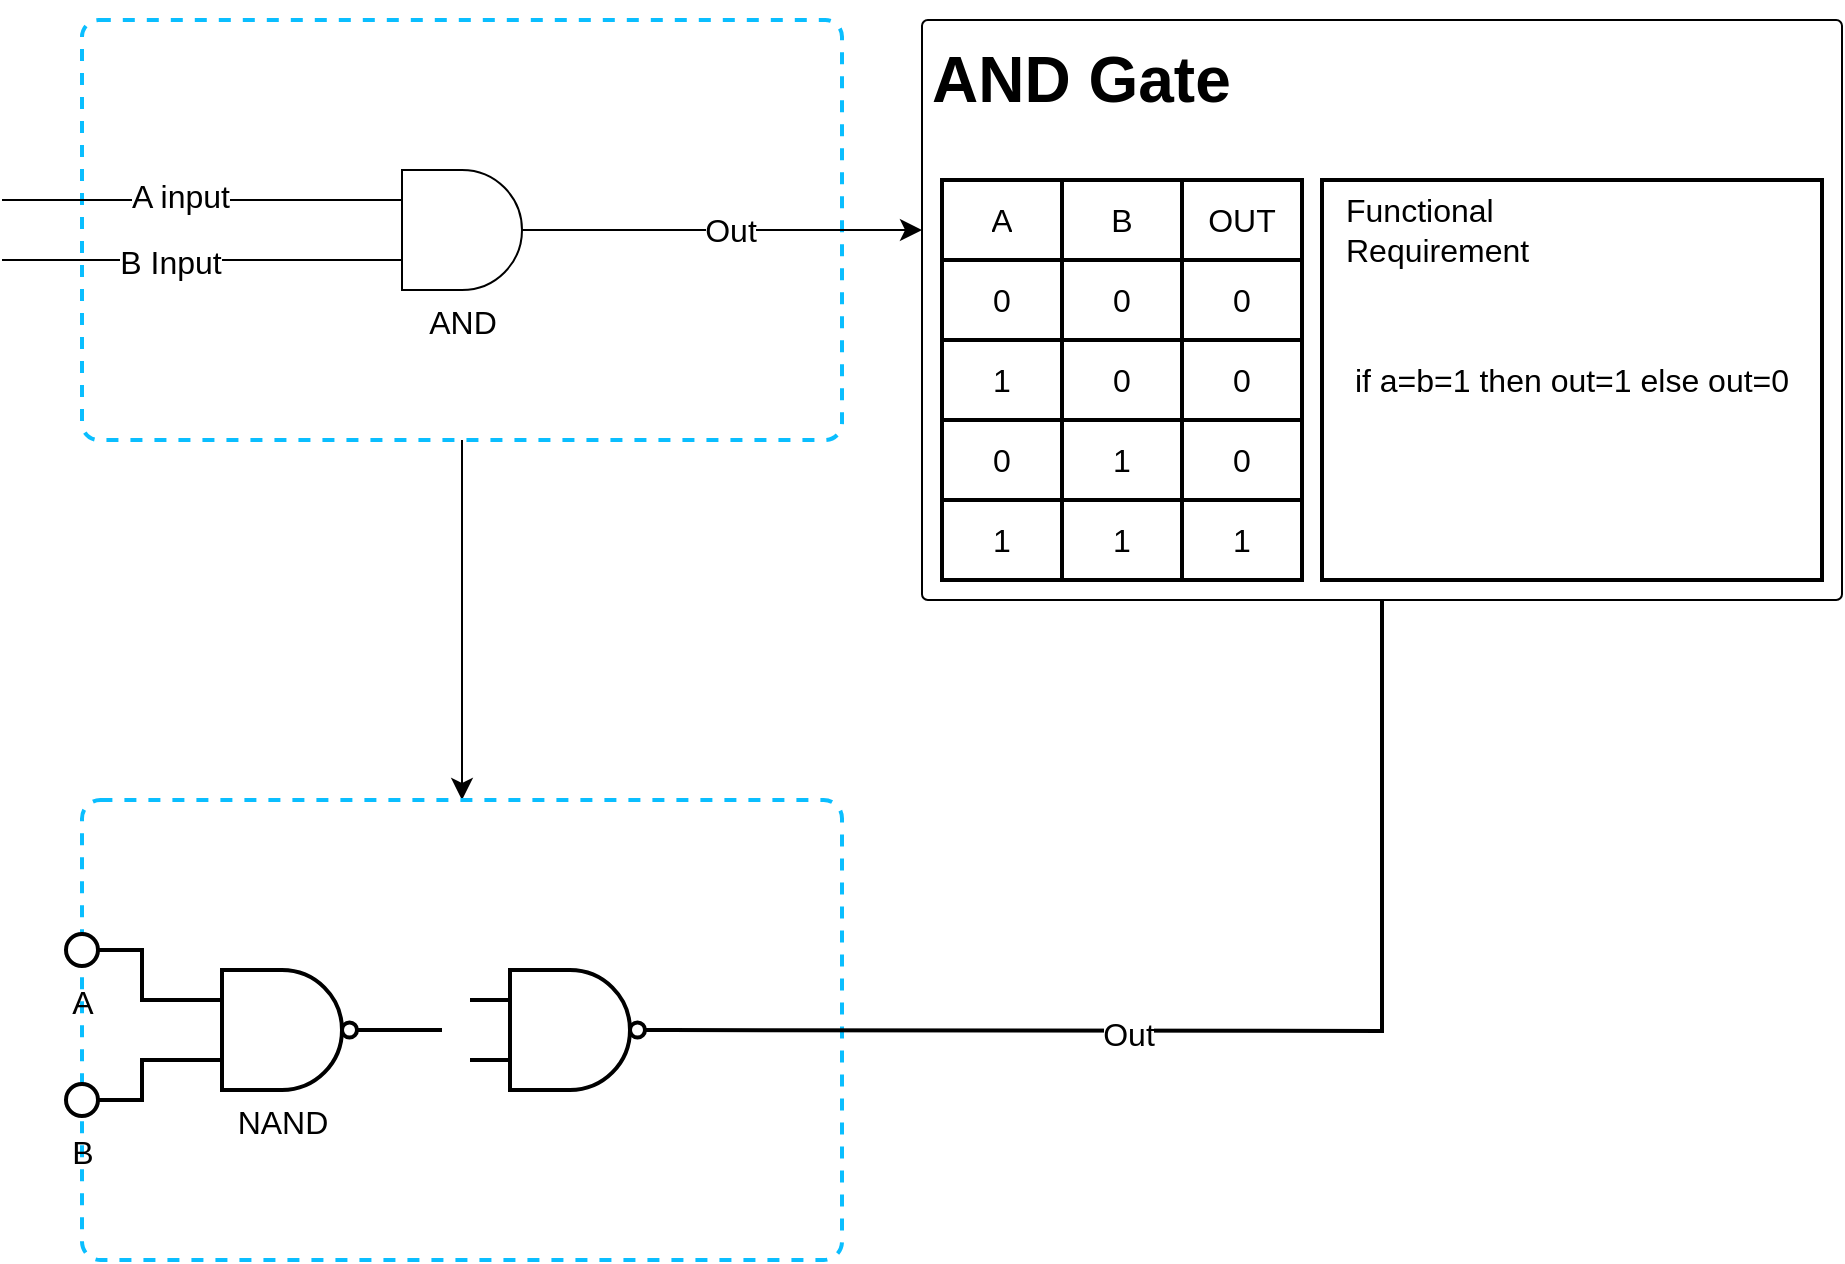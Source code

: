 <mxfile version="20.8.23" type="github">
  <diagram name="And-Gate" id="u10YveOSF3FBLlsxwQq4">
    <mxGraphModel dx="1147" dy="653" grid="1" gridSize="10" guides="1" tooltips="1" connect="1" arrows="1" fold="1" page="1" pageScale="1" pageWidth="827" pageHeight="1169" math="0" shadow="0">
      <root>
        <mxCell id="0" />
        <mxCell id="1" parent="0" />
        <mxCell id="NyGEZXsJiVMz1paDzBxX-51" value="" style="edgeStyle=none;curved=1;rounded=0;orthogonalLoop=1;jettySize=auto;html=1;fontSize=12;startSize=8;endSize=8;" edge="1" parent="1" source="NyGEZXsJiVMz1paDzBxX-1" target="NyGEZXsJiVMz1paDzBxX-50">
          <mxGeometry relative="1" as="geometry" />
        </mxCell>
        <mxCell id="NyGEZXsJiVMz1paDzBxX-1" value="" style="rounded=1;whiteSpace=wrap;html=1;fontSize=16;arcSize=4;dashed=1;strokeColor=#0ABEFF;strokeWidth=2;" vertex="1" parent="1">
          <mxGeometry x="120" y="80" width="380" height="210" as="geometry" />
        </mxCell>
        <mxCell id="NyGEZXsJiVMz1paDzBxX-2" value="AND" style="verticalLabelPosition=bottom;shadow=0;dashed=0;align=center;html=1;verticalAlign=top;shape=mxgraph.electrical.logic_gates.logic_gate;operation=and;fontSize=16;" vertex="1" parent="1">
          <mxGeometry x="260" y="155" width="100" height="60" as="geometry" />
        </mxCell>
        <mxCell id="NyGEZXsJiVMz1paDzBxX-3" value="" style="endArrow=none;html=1;rounded=0;fontSize=12;startSize=8;endSize=8;curved=1;entryX=0;entryY=0.25;entryDx=0;entryDy=0;entryPerimeter=0;" edge="1" parent="1" target="NyGEZXsJiVMz1paDzBxX-2">
          <mxGeometry width="50" height="50" relative="1" as="geometry">
            <mxPoint x="80" y="170" as="sourcePoint" />
            <mxPoint x="380" y="200" as="targetPoint" />
          </mxGeometry>
        </mxCell>
        <mxCell id="NyGEZXsJiVMz1paDzBxX-7" value="A input" style="edgeLabel;html=1;align=center;verticalAlign=middle;resizable=0;points=[];fontSize=16;" vertex="1" connectable="0" parent="NyGEZXsJiVMz1paDzBxX-3">
          <mxGeometry x="-0.009" y="2" relative="1" as="geometry">
            <mxPoint as="offset" />
          </mxGeometry>
        </mxCell>
        <mxCell id="NyGEZXsJiVMz1paDzBxX-4" value="" style="endArrow=none;html=1;rounded=0;fontSize=12;startSize=8;endSize=8;curved=1;entryX=0;entryY=0.25;entryDx=0;entryDy=0;entryPerimeter=0;" edge="1" parent="1">
          <mxGeometry width="50" height="50" relative="1" as="geometry">
            <mxPoint x="80" y="200" as="sourcePoint" />
            <mxPoint x="260" y="200" as="targetPoint" />
          </mxGeometry>
        </mxCell>
        <mxCell id="NyGEZXsJiVMz1paDzBxX-6" value="B Input" style="edgeLabel;html=1;align=center;verticalAlign=middle;resizable=0;points=[];fontSize=16;" vertex="1" connectable="0" parent="NyGEZXsJiVMz1paDzBxX-4">
          <mxGeometry x="-0.066" y="-1" relative="1" as="geometry">
            <mxPoint as="offset" />
          </mxGeometry>
        </mxCell>
        <mxCell id="NyGEZXsJiVMz1paDzBxX-8" value="" style="endArrow=classic;html=1;rounded=0;fontSize=12;startSize=8;endSize=8;curved=1;exitX=1;exitY=0.5;exitDx=0;exitDy=0;exitPerimeter=0;" edge="1" parent="1" source="NyGEZXsJiVMz1paDzBxX-2">
          <mxGeometry width="50" height="50" relative="1" as="geometry">
            <mxPoint x="330" y="250" as="sourcePoint" />
            <mxPoint x="540" y="185" as="targetPoint" />
          </mxGeometry>
        </mxCell>
        <mxCell id="NyGEZXsJiVMz1paDzBxX-9" value="Out" style="edgeLabel;html=1;align=center;verticalAlign=middle;resizable=0;points=[];fontSize=16;" vertex="1" connectable="0" parent="NyGEZXsJiVMz1paDzBxX-8">
          <mxGeometry x="-0.073" relative="1" as="geometry">
            <mxPoint as="offset" />
          </mxGeometry>
        </mxCell>
        <mxCell id="NyGEZXsJiVMz1paDzBxX-10" value="&lt;h1&gt;AND Gate&lt;/h1&gt;&lt;p&gt;&lt;br&gt;&lt;/p&gt;" style="text;html=1;strokeColor=default;fillColor=none;spacing=5;spacingTop=-20;whiteSpace=wrap;overflow=hidden;rounded=1;fontSize=16;arcSize=1;" vertex="1" parent="1">
          <mxGeometry x="540" y="80" width="460" height="290" as="geometry" />
        </mxCell>
        <mxCell id="NyGEZXsJiVMz1paDzBxX-24" value="" style="shape=table;startSize=0;container=1;collapsible=0;childLayout=tableLayout;fontSize=16;rounded=1;strokeColor=default;strokeWidth=2;" vertex="1" parent="1">
          <mxGeometry x="550" y="160" width="180" height="200" as="geometry" />
        </mxCell>
        <mxCell id="NyGEZXsJiVMz1paDzBxX-25" value="" style="shape=tableRow;horizontal=0;startSize=0;swimlaneHead=0;swimlaneBody=0;strokeColor=inherit;top=0;left=0;bottom=0;right=0;collapsible=0;dropTarget=0;fillColor=none;points=[[0,0.5],[1,0.5]];portConstraint=eastwest;fontSize=16;rounded=1;strokeWidth=2;" vertex="1" parent="NyGEZXsJiVMz1paDzBxX-24">
          <mxGeometry width="180" height="40" as="geometry" />
        </mxCell>
        <mxCell id="NyGEZXsJiVMz1paDzBxX-26" value="A" style="shape=partialRectangle;html=1;whiteSpace=wrap;connectable=0;strokeColor=inherit;overflow=hidden;fillColor=none;top=0;left=0;bottom=0;right=0;pointerEvents=1;fontSize=16;rounded=1;strokeWidth=2;" vertex="1" parent="NyGEZXsJiVMz1paDzBxX-25">
          <mxGeometry width="60" height="40" as="geometry">
            <mxRectangle width="60" height="40" as="alternateBounds" />
          </mxGeometry>
        </mxCell>
        <mxCell id="NyGEZXsJiVMz1paDzBxX-27" value="B" style="shape=partialRectangle;html=1;whiteSpace=wrap;connectable=0;strokeColor=inherit;overflow=hidden;fillColor=none;top=0;left=0;bottom=0;right=0;pointerEvents=1;fontSize=16;rounded=1;strokeWidth=2;" vertex="1" parent="NyGEZXsJiVMz1paDzBxX-25">
          <mxGeometry x="60" width="60" height="40" as="geometry">
            <mxRectangle width="60" height="40" as="alternateBounds" />
          </mxGeometry>
        </mxCell>
        <mxCell id="NyGEZXsJiVMz1paDzBxX-28" value="OUT" style="shape=partialRectangle;html=1;whiteSpace=wrap;connectable=0;strokeColor=inherit;overflow=hidden;fillColor=none;top=0;left=0;bottom=0;right=0;pointerEvents=1;fontSize=16;rounded=1;strokeWidth=2;" vertex="1" parent="NyGEZXsJiVMz1paDzBxX-25">
          <mxGeometry x="120" width="60" height="40" as="geometry">
            <mxRectangle width="60" height="40" as="alternateBounds" />
          </mxGeometry>
        </mxCell>
        <mxCell id="NyGEZXsJiVMz1paDzBxX-29" value="" style="shape=tableRow;horizontal=0;startSize=0;swimlaneHead=0;swimlaneBody=0;strokeColor=inherit;top=0;left=0;bottom=0;right=0;collapsible=0;dropTarget=0;fillColor=none;points=[[0,0.5],[1,0.5]];portConstraint=eastwest;fontSize=16;rounded=1;strokeWidth=2;" vertex="1" parent="NyGEZXsJiVMz1paDzBxX-24">
          <mxGeometry y="40" width="180" height="40" as="geometry" />
        </mxCell>
        <mxCell id="NyGEZXsJiVMz1paDzBxX-30" value="0" style="shape=partialRectangle;html=1;whiteSpace=wrap;connectable=0;strokeColor=inherit;overflow=hidden;fillColor=none;top=0;left=0;bottom=0;right=0;pointerEvents=1;fontSize=16;rounded=1;strokeWidth=2;" vertex="1" parent="NyGEZXsJiVMz1paDzBxX-29">
          <mxGeometry width="60" height="40" as="geometry">
            <mxRectangle width="60" height="40" as="alternateBounds" />
          </mxGeometry>
        </mxCell>
        <mxCell id="NyGEZXsJiVMz1paDzBxX-31" value="0" style="shape=partialRectangle;html=1;whiteSpace=wrap;connectable=0;strokeColor=inherit;overflow=hidden;fillColor=none;top=0;left=0;bottom=0;right=0;pointerEvents=1;fontSize=16;rounded=1;strokeWidth=2;" vertex="1" parent="NyGEZXsJiVMz1paDzBxX-29">
          <mxGeometry x="60" width="60" height="40" as="geometry">
            <mxRectangle width="60" height="40" as="alternateBounds" />
          </mxGeometry>
        </mxCell>
        <mxCell id="NyGEZXsJiVMz1paDzBxX-32" value="0" style="shape=partialRectangle;html=1;whiteSpace=wrap;connectable=0;strokeColor=inherit;overflow=hidden;fillColor=none;top=0;left=0;bottom=0;right=0;pointerEvents=1;fontSize=16;rounded=1;strokeWidth=2;" vertex="1" parent="NyGEZXsJiVMz1paDzBxX-29">
          <mxGeometry x="120" width="60" height="40" as="geometry">
            <mxRectangle width="60" height="40" as="alternateBounds" />
          </mxGeometry>
        </mxCell>
        <mxCell id="NyGEZXsJiVMz1paDzBxX-33" value="" style="shape=tableRow;horizontal=0;startSize=0;swimlaneHead=0;swimlaneBody=0;strokeColor=inherit;top=0;left=0;bottom=0;right=0;collapsible=0;dropTarget=0;fillColor=none;points=[[0,0.5],[1,0.5]];portConstraint=eastwest;fontSize=16;rounded=1;strokeWidth=2;" vertex="1" parent="NyGEZXsJiVMz1paDzBxX-24">
          <mxGeometry y="80" width="180" height="40" as="geometry" />
        </mxCell>
        <mxCell id="NyGEZXsJiVMz1paDzBxX-34" value="1" style="shape=partialRectangle;html=1;whiteSpace=wrap;connectable=0;strokeColor=inherit;overflow=hidden;fillColor=none;top=0;left=0;bottom=0;right=0;pointerEvents=1;fontSize=16;rounded=1;strokeWidth=2;" vertex="1" parent="NyGEZXsJiVMz1paDzBxX-33">
          <mxGeometry width="60" height="40" as="geometry">
            <mxRectangle width="60" height="40" as="alternateBounds" />
          </mxGeometry>
        </mxCell>
        <mxCell id="NyGEZXsJiVMz1paDzBxX-35" value="0" style="shape=partialRectangle;html=1;whiteSpace=wrap;connectable=0;strokeColor=inherit;overflow=hidden;fillColor=none;top=0;left=0;bottom=0;right=0;pointerEvents=1;fontSize=16;rounded=1;strokeWidth=2;" vertex="1" parent="NyGEZXsJiVMz1paDzBxX-33">
          <mxGeometry x="60" width="60" height="40" as="geometry">
            <mxRectangle width="60" height="40" as="alternateBounds" />
          </mxGeometry>
        </mxCell>
        <mxCell id="NyGEZXsJiVMz1paDzBxX-36" value="0" style="shape=partialRectangle;html=1;whiteSpace=wrap;connectable=0;strokeColor=inherit;overflow=hidden;fillColor=none;top=0;left=0;bottom=0;right=0;pointerEvents=1;fontSize=16;rounded=1;strokeWidth=2;" vertex="1" parent="NyGEZXsJiVMz1paDzBxX-33">
          <mxGeometry x="120" width="60" height="40" as="geometry">
            <mxRectangle width="60" height="40" as="alternateBounds" />
          </mxGeometry>
        </mxCell>
        <mxCell id="NyGEZXsJiVMz1paDzBxX-37" style="shape=tableRow;horizontal=0;startSize=0;swimlaneHead=0;swimlaneBody=0;strokeColor=inherit;top=0;left=0;bottom=0;right=0;collapsible=0;dropTarget=0;fillColor=none;points=[[0,0.5],[1,0.5]];portConstraint=eastwest;fontSize=16;rounded=1;strokeWidth=2;" vertex="1" parent="NyGEZXsJiVMz1paDzBxX-24">
          <mxGeometry y="120" width="180" height="40" as="geometry" />
        </mxCell>
        <mxCell id="NyGEZXsJiVMz1paDzBxX-38" value="0" style="shape=partialRectangle;html=1;whiteSpace=wrap;connectable=0;strokeColor=inherit;overflow=hidden;fillColor=none;top=0;left=0;bottom=0;right=0;pointerEvents=1;fontSize=16;rounded=1;strokeWidth=2;" vertex="1" parent="NyGEZXsJiVMz1paDzBxX-37">
          <mxGeometry width="60" height="40" as="geometry">
            <mxRectangle width="60" height="40" as="alternateBounds" />
          </mxGeometry>
        </mxCell>
        <mxCell id="NyGEZXsJiVMz1paDzBxX-39" value="1" style="shape=partialRectangle;html=1;whiteSpace=wrap;connectable=0;strokeColor=inherit;overflow=hidden;fillColor=none;top=0;left=0;bottom=0;right=0;pointerEvents=1;fontSize=16;rounded=1;strokeWidth=2;" vertex="1" parent="NyGEZXsJiVMz1paDzBxX-37">
          <mxGeometry x="60" width="60" height="40" as="geometry">
            <mxRectangle width="60" height="40" as="alternateBounds" />
          </mxGeometry>
        </mxCell>
        <mxCell id="NyGEZXsJiVMz1paDzBxX-40" value="0" style="shape=partialRectangle;html=1;whiteSpace=wrap;connectable=0;strokeColor=inherit;overflow=hidden;fillColor=none;top=0;left=0;bottom=0;right=0;pointerEvents=1;fontSize=16;rounded=1;strokeWidth=2;" vertex="1" parent="NyGEZXsJiVMz1paDzBxX-37">
          <mxGeometry x="120" width="60" height="40" as="geometry">
            <mxRectangle width="60" height="40" as="alternateBounds" />
          </mxGeometry>
        </mxCell>
        <mxCell id="NyGEZXsJiVMz1paDzBxX-41" style="shape=tableRow;horizontal=0;startSize=0;swimlaneHead=0;swimlaneBody=0;strokeColor=inherit;top=0;left=0;bottom=0;right=0;collapsible=0;dropTarget=0;fillColor=none;points=[[0,0.5],[1,0.5]];portConstraint=eastwest;fontSize=16;rounded=1;strokeWidth=2;" vertex="1" parent="NyGEZXsJiVMz1paDzBxX-24">
          <mxGeometry y="160" width="180" height="40" as="geometry" />
        </mxCell>
        <mxCell id="NyGEZXsJiVMz1paDzBxX-42" value="1" style="shape=partialRectangle;html=1;whiteSpace=wrap;connectable=0;strokeColor=inherit;overflow=hidden;fillColor=none;top=0;left=0;bottom=0;right=0;pointerEvents=1;fontSize=16;rounded=1;strokeWidth=2;" vertex="1" parent="NyGEZXsJiVMz1paDzBxX-41">
          <mxGeometry width="60" height="40" as="geometry">
            <mxRectangle width="60" height="40" as="alternateBounds" />
          </mxGeometry>
        </mxCell>
        <mxCell id="NyGEZXsJiVMz1paDzBxX-43" value="1" style="shape=partialRectangle;html=1;whiteSpace=wrap;connectable=0;strokeColor=inherit;overflow=hidden;fillColor=none;top=0;left=0;bottom=0;right=0;pointerEvents=1;fontSize=16;rounded=1;strokeWidth=2;" vertex="1" parent="NyGEZXsJiVMz1paDzBxX-41">
          <mxGeometry x="60" width="60" height="40" as="geometry">
            <mxRectangle width="60" height="40" as="alternateBounds" />
          </mxGeometry>
        </mxCell>
        <mxCell id="NyGEZXsJiVMz1paDzBxX-44" value="1" style="shape=partialRectangle;html=1;whiteSpace=wrap;connectable=0;strokeColor=inherit;overflow=hidden;fillColor=none;top=0;left=0;bottom=0;right=0;pointerEvents=1;fontSize=16;rounded=1;strokeWidth=2;" vertex="1" parent="NyGEZXsJiVMz1paDzBxX-41">
          <mxGeometry x="120" width="60" height="40" as="geometry">
            <mxRectangle width="60" height="40" as="alternateBounds" />
          </mxGeometry>
        </mxCell>
        <mxCell id="NyGEZXsJiVMz1paDzBxX-48" value="if a=b=1 then out=1 else out=0" style="rounded=0;whiteSpace=wrap;html=1;strokeColor=default;strokeWidth=2;fontSize=16;" vertex="1" parent="1">
          <mxGeometry x="740" y="160" width="250" height="200" as="geometry" />
        </mxCell>
        <mxCell id="NyGEZXsJiVMz1paDzBxX-49" value="Functional Requirement" style="text;html=1;strokeColor=none;fillColor=none;align=left;verticalAlign=middle;whiteSpace=wrap;rounded=0;fontSize=16;" vertex="1" parent="1">
          <mxGeometry x="750" y="170" width="60" height="30" as="geometry" />
        </mxCell>
        <mxCell id="NyGEZXsJiVMz1paDzBxX-50" value="" style="whiteSpace=wrap;html=1;fontSize=16;strokeColor=#0ABEFF;rounded=1;arcSize=4;dashed=1;strokeWidth=2;" vertex="1" parent="1">
          <mxGeometry x="120" y="470" width="380" height="230" as="geometry" />
        </mxCell>
        <mxCell id="NyGEZXsJiVMz1paDzBxX-52" value="" style="edgeStyle=segmentEdgeStyle;endArrow=none;html=1;curved=0;rounded=0;endSize=8;startSize=8;fontSize=12;exitX=0.9;exitY=0.5;exitDx=0;exitDy=0;exitPerimeter=0;endFill=0;entryX=0;entryY=0.25;entryDx=0;entryDy=0;entryPerimeter=0;strokeWidth=2;" edge="1" parent="1" source="NyGEZXsJiVMz1paDzBxX-53" target="NyGEZXsJiVMz1paDzBxX-59">
          <mxGeometry width="50" height="50" relative="1" as="geometry">
            <mxPoint x="80" y="549.68" as="sourcePoint" />
            <mxPoint x="80" y="500" as="targetPoint" />
            <Array as="points">
              <mxPoint x="150" y="545" />
              <mxPoint x="150" y="570" />
            </Array>
          </mxGeometry>
        </mxCell>
        <mxCell id="NyGEZXsJiVMz1paDzBxX-53" value="A" style="verticalLabelPosition=bottom;shadow=0;dashed=0;align=center;html=1;verticalAlign=top;shape=mxgraph.electrical.logic_gates.inverting_contact;rounded=1;strokeColor=default;strokeWidth=2;fontSize=16;" vertex="1" parent="1">
          <mxGeometry x="110" y="535" width="20" height="20" as="geometry" />
        </mxCell>
        <mxCell id="NyGEZXsJiVMz1paDzBxX-58" value="" style="edgeStyle=segmentEdgeStyle;endArrow=none;html=1;curved=0;rounded=0;endSize=8;startSize=8;fontSize=12;entryX=0;entryY=0.75;entryDx=0;entryDy=0;entryPerimeter=0;endFill=0;strokeWidth=2;startArrow=none;exitX=0.9;exitY=0.5;exitDx=0;exitDy=0;exitPerimeter=0;" edge="1" parent="1" source="NyGEZXsJiVMz1paDzBxX-54" target="NyGEZXsJiVMz1paDzBxX-59">
          <mxGeometry width="50" height="50" relative="1" as="geometry">
            <mxPoint x="50" y="650" as="sourcePoint" />
            <mxPoint x="100" y="600" as="targetPoint" />
            <Array as="points">
              <mxPoint x="150" y="620" />
              <mxPoint x="150" y="600" />
            </Array>
          </mxGeometry>
        </mxCell>
        <mxCell id="NyGEZXsJiVMz1paDzBxX-63" style="edgeStyle=none;curved=1;rounded=0;orthogonalLoop=1;jettySize=auto;html=1;exitX=1;exitY=0.5;exitDx=0;exitDy=0;exitPerimeter=0;strokeWidth=2;fontSize=12;endArrow=none;endFill=0;startSize=8;endSize=8;" edge="1" parent="1" source="NyGEZXsJiVMz1paDzBxX-59">
          <mxGeometry relative="1" as="geometry">
            <mxPoint x="300" y="585" as="targetPoint" />
          </mxGeometry>
        </mxCell>
        <mxCell id="NyGEZXsJiVMz1paDzBxX-59" value="NAND" style="verticalLabelPosition=bottom;shadow=0;dashed=0;align=center;html=1;verticalAlign=top;shape=mxgraph.electrical.logic_gates.logic_gate;operation=and;negating=1;negSize=0.15;rounded=1;strokeColor=default;strokeWidth=2;fontSize=16;" vertex="1" parent="1">
          <mxGeometry x="170" y="555" width="100" height="60" as="geometry" />
        </mxCell>
        <mxCell id="NyGEZXsJiVMz1paDzBxX-54" value="B" style="verticalLabelPosition=bottom;shadow=0;dashed=0;align=center;html=1;verticalAlign=top;shape=mxgraph.electrical.logic_gates.inverting_contact;rounded=1;strokeColor=default;strokeWidth=2;fontSize=16;" vertex="1" parent="1">
          <mxGeometry x="110" y="610" width="20" height="20" as="geometry" />
        </mxCell>
        <mxCell id="NyGEZXsJiVMz1paDzBxX-64" style="edgeStyle=orthogonalEdgeStyle;rounded=0;orthogonalLoop=1;jettySize=auto;html=1;exitX=1;exitY=0.5;exitDx=0;exitDy=0;exitPerimeter=0;strokeWidth=2;fontSize=12;endArrow=none;endFill=0;startSize=8;endSize=8;entryX=0.5;entryY=1;entryDx=0;entryDy=0;" edge="1" parent="1" target="NyGEZXsJiVMz1paDzBxX-10">
          <mxGeometry relative="1" as="geometry">
            <mxPoint x="530" y="585.4" as="targetPoint" />
            <mxPoint x="413.5" y="585" as="sourcePoint" />
          </mxGeometry>
        </mxCell>
        <mxCell id="NyGEZXsJiVMz1paDzBxX-65" value="Out" style="edgeLabel;html=1;align=center;verticalAlign=middle;resizable=0;points=[];fontSize=16;" vertex="1" connectable="0" parent="NyGEZXsJiVMz1paDzBxX-64">
          <mxGeometry x="-0.198" y="-1" relative="1" as="geometry">
            <mxPoint as="offset" />
          </mxGeometry>
        </mxCell>
        <mxCell id="NyGEZXsJiVMz1paDzBxX-66" value="" style="verticalLabelPosition=bottom;shadow=0;dashed=0;align=center;html=1;verticalAlign=top;shape=mxgraph.electrical.logic_gates.logic_gate;operation=and;negating=1;negSize=0.15;rounded=1;strokeColor=default;strokeWidth=2;fontSize=16;" vertex="1" parent="1">
          <mxGeometry x="314" y="555" width="100" height="60" as="geometry" />
        </mxCell>
      </root>
    </mxGraphModel>
  </diagram>
</mxfile>
